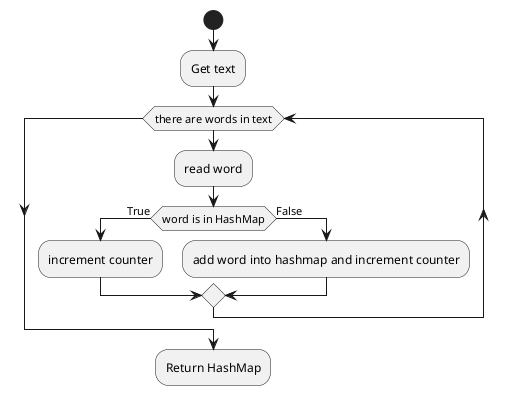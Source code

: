 @startuml
'https://plantuml.com/activity-diagram-beta

start
    :Get text;
    while (there are words in text)
        :read word;
        if (word is in HashMap) is (True) then
            :increment counter;
        else (False)
            :add word into hashmap and increment counter;
        endif
    endwhile
    :Return HashMap;

@enduml
